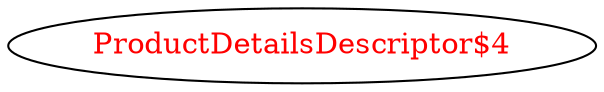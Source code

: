 digraph dependencyGraph {
 concentrate=true;
 ranksep="2.0";
 rankdir="LR"; 
 splines="ortho";
"ProductDetailsDescriptor$4" [fontcolor="red"];
}